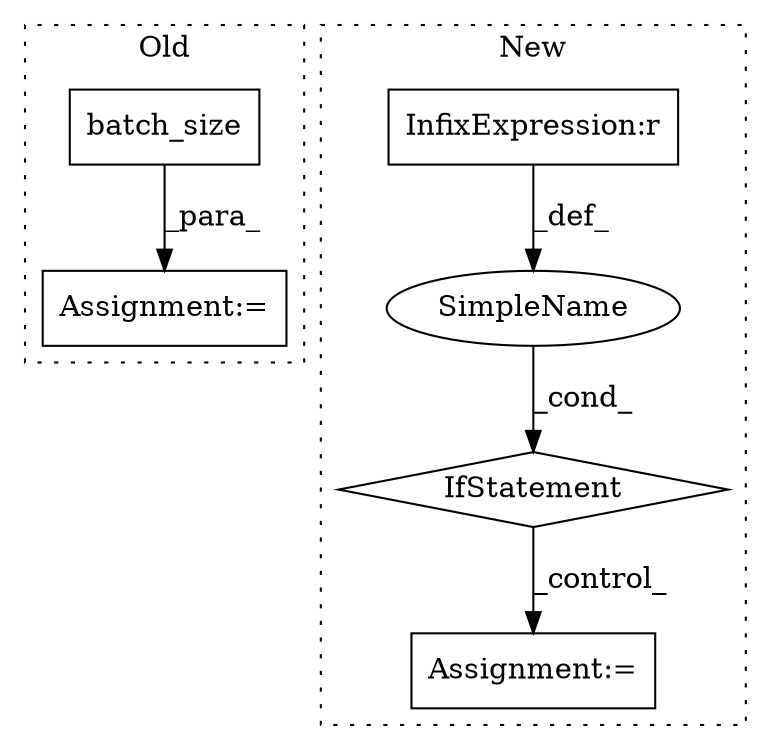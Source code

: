 digraph G {
subgraph cluster0 {
1 [label="batch_size" a="32" s="952" l="12" shape="box"];
3 [label="Assignment:=" a="7" s="946" l="1" shape="box"];
label = "Old";
style="dotted";
}
subgraph cluster1 {
2 [label="IfStatement" a="25" s="475,502" l="4,2" shape="diamond"];
4 [label="SimpleName" a="42" s="" l="" shape="ellipse"];
5 [label="Assignment:=" a="7" s="675" l="1" shape="box"];
6 [label="InfixExpression:r" a="27" s="494" l="4" shape="box"];
label = "New";
style="dotted";
}
1 -> 3 [label="_para_"];
2 -> 5 [label="_control_"];
4 -> 2 [label="_cond_"];
6 -> 4 [label="_def_"];
}